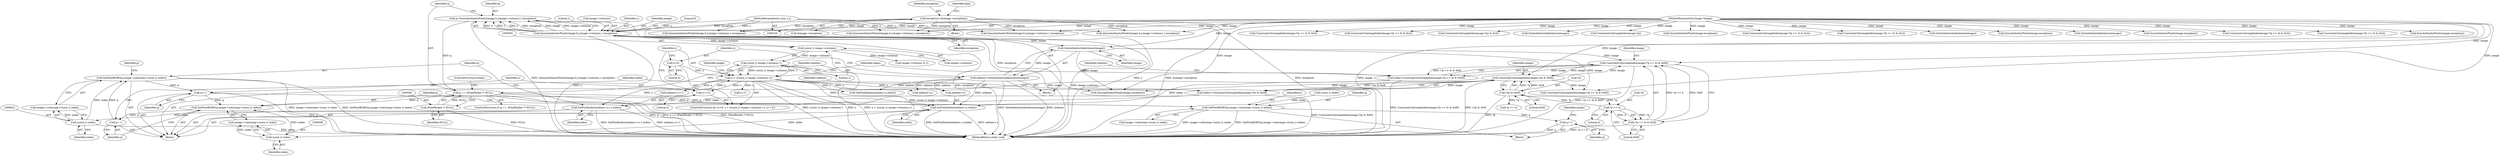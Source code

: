 digraph "0_ImageMagick_b6ae2f9e0ab13343c0281732d479757a8e8979c7@pointer" {
"1000615" [label="(Call,SetPixelRGBO(q,image->colormap+(ssize_t) index))"];
"1000598" [label="(Call,q++)"];
"1000589" [label="(Call,SetPixelRGBO(q,image->colormap+(ssize_t) index))"];
"1000547" [label="(Call,q == (PixelPacket *) NULL)"];
"1000535" [label="(Call,q=QueueAuthenticPixels(image,0,y,image->columns,1,exception))"];
"1000537" [label="(Call,QueueAuthenticPixels(image,0,y,image->columns,1,exception))"];
"1000108" [label="(MethodParameterIn,Image *image)"];
"1000107" [label="(MethodParameterIn,ssize_t y)"];
"1000117" [label="(Call,exception=(&image->exception))"];
"1000549" [label="(Call,(PixelPacket *) NULL)"];
"1000626" [label="(Call,q++)"];
"1000615" [label="(Call,SetPixelRGBO(q,image->colormap+(ssize_t) index))"];
"1000621" [label="(Call,(ssize_t) index)"];
"1000608" [label="(Call,SetPixelIndex(indexes+x+1,index))"];
"1000561" [label="(Call,x < ((ssize_t) image->columns-1))"];
"1000570" [label="(Call,x+=2)"];
"1000558" [label="(Call,x=0)"];
"1000563" [label="(Call,(ssize_t) image->columns-1)"];
"1000564" [label="(Call,(ssize_t) image->columns)"];
"1000600" [label="(Call,index=ConstrainColormapIndex(image,(*p) & 0x0f))"];
"1000602" [label="(Call,ConstrainColormapIndex(image,(*p) & 0x0f))"];
"1000576" [label="(Call,ConstrainColormapIndex(image,(*p >> 4) & 0x0f))"];
"1000555" [label="(Call,GetAuthenticIndexQueue(image))"];
"1000578" [label="(Call,(*p >> 4) & 0x0f)"];
"1000579" [label="(Call,*p >> 4)"];
"1000604" [label="(Call,(*p) & 0x0f)"];
"1000595" [label="(Call,(ssize_t) index)"];
"1000584" [label="(Call,SetPixelIndex(indexes+x,index))"];
"1000553" [label="(Call,indexes=GetAuthenticIndexQueue(image))"];
"1000574" [label="(Call,index=ConstrainColormapIndex(image,(*p >> 4) & 0x0f))"];
"1000652" [label="(Call,SetPixelRGBO(q,image->colormap+(ssize_t) index))"];
"1000663" [label="(Call,q++)"];
"1000576" [label="(Call,ConstrainColormapIndex(image,(*p >> 4) & 0x0f))"];
"1000124" [label="(Identifier,bpp)"];
"1000275" [label="(Call,QueueAuthenticPixels(image,0,y,image->columns,1,exception))"];
"1000668" [label="(Identifier,image)"];
"1000573" [label="(Block,)"];
"1000544" [label="(Literal,1)"];
"1000600" [label="(Call,index=ConstrainColormapIndex(image,(*p) & 0x0f))"];
"1000597" [label="(Identifier,index)"];
"1000118" [label="(Identifier,exception)"];
"1000536" [label="(Identifier,q)"];
"1000623" [label="(Identifier,index)"];
"1000663" [label="(Call,q++)"];
"1000642" [label="(Call,*p >> 4)"];
"1000552" [label="(ControlStructure,break;)"];
"1000630" [label="(Call,image->columns % 2)"];
"1000604" [label="(Call,(*p) & 0x0f)"];
"1000547" [label="(Call,q == (PixelPacket *) NULL)"];
"1000609" [label="(Call,indexes+x+1)"];
"1000615" [label="(Call,SetPixelRGBO(q,image->colormap+(ssize_t) index))"];
"1000548" [label="(Identifier,q)"];
"1000553" [label="(Call,indexes=GetAuthenticIndexQueue(image))"];
"1000664" [label="(Identifier,q)"];
"1000662" [label="(Identifier,p)"];
"1000570" [label="(Call,x+=2)"];
"1000560" [label="(Literal,0)"];
"1000564" [label="(Call,(ssize_t) image->columns)"];
"1000541" [label="(Call,image->columns)"];
"1000366" [label="(Call,ConstrainColormapIndex(image,(*p >> 2) & 0x3))"];
"1000632" [label="(Identifier,image)"];
"1000625" [label="(Identifier,p)"];
"1000119" [label="(Call,&image->exception)"];
"1000429" [label="(Call,ConstrainColormapIndex(image,(*p >> 6) & 0x3))"];
"1000677" [label="(Call,QueueAuthenticPixels(image,0,y,image->columns,1,exception))"];
"1000537" [label="(Call,QueueAuthenticPixels(image,0,y,image->columns,1,exception))"];
"1000595" [label="(Call,(ssize_t) index)"];
"1000554" [label="(Identifier,indexes)"];
"1000392" [label="(Call,ConstrainColormapIndex(image,(*p) & 0x3))"];
"1000588" [label="(Identifier,index)"];
"1000571" [label="(Identifier,x)"];
"1000117" [label="(Call,exception=(&image->exception))"];
"1000577" [label="(Identifier,image)"];
"1000555" [label="(Call,GetAuthenticIndexQueue(image))"];
"1000107" [label="(MethodParameterIn,ssize_t y)"];
"1000579" [label="(Call,*p >> 4)"];
"1000148" [label="(Call,GetAuthenticIndexQueue(image))"];
"1000713" [label="(Call,ConstrainColormapIndex(image,*p))"];
"1000561" [label="(Call,x < ((ssize_t) image->columns-1))"];
"1000549" [label="(Call,(PixelPacket *) NULL)"];
"1000586" [label="(Identifier,indexes)"];
"1000582" [label="(Literal,4)"];
"1000540" [label="(Identifier,y)"];
"1000737" [label="(Call,SyncAuthenticPixels(image,exception))"];
"1000803" [label="(MethodReturn,static void)"];
"1000636" [label="(Block,)"];
"1000535" [label="(Call,q=QueueAuthenticPixels(image,0,y,image->columns,1,exception))"];
"1000499" [label="(Call,ConstrainColormapIndex(image,(*p >> 2) & 0x3))"];
"1000585" [label="(Call,indexes+x)"];
"1000626" [label="(Call,q++)"];
"1000627" [label="(Identifier,q)"];
"1000558" [label="(Call,x=0)"];
"1000314" [label="(Call,ConstrainColormapIndex(image,(*p >> 6) & 0x3))"];
"1000583" [label="(Literal,0x0f)"];
"1000569" [label="(Literal,1)"];
"1000557" [label="(ControlStructure,for (x=0; x < ((ssize_t) image->columns-1); x+=2))"];
"1000534" [label="(Block,)"];
"1000695" [label="(Call,GetAuthenticIndexQueue(image))"];
"1000746" [label="(Call,QueueAuthenticPixels(image,0,y,image->columns,1,exception))"];
"1000647" [label="(Call,SetPixelIndex(indexes+x,index))"];
"1000110" [label="(Block,)"];
"1000266" [label="(Call,SyncAuthenticPixels(image,exception))"];
"1000108" [label="(MethodParameterIn,Image *image)"];
"1000658" [label="(Call,(ssize_t) index)"];
"1000614" [label="(Identifier,index)"];
"1000546" [label="(ControlStructure,if (q == (PixelPacket *) NULL))"];
"1000639" [label="(Call,ConstrainColormapIndex(image,(*p >> 4) & 0x0f))"];
"1000654" [label="(Call,image->colormap+(ssize_t) index)"];
"1000667" [label="(Call,SyncAuthenticPixels(image,exception))"];
"1000607" [label="(Literal,0x0f)"];
"1000538" [label="(Identifier,image)"];
"1000539" [label="(Literal,0)"];
"1000293" [label="(Call,GetAuthenticIndexQueue(image))"];
"1000545" [label="(Identifier,exception)"];
"1000617" [label="(Call,image->colormap+(ssize_t) index)"];
"1000574" [label="(Call,index=ConstrainColormapIndex(image,(*p >> 4) & 0x0f))"];
"1000572" [label="(Literal,2)"];
"1000563" [label="(Call,(ssize_t) image->columns-1)"];
"1000602" [label="(Call,ConstrainColormapIndex(image,(*p) & 0x0f))"];
"1000562" [label="(Identifier,x)"];
"1000590" [label="(Identifier,q)"];
"1000591" [label="(Call,image->colormap+(ssize_t) index)"];
"1000798" [label="(Call,SyncAuthenticPixels(image,exception))"];
"1000603" [label="(Identifier,image)"];
"1000605" [label="(Call,*p)"];
"1000464" [label="(Call,ConstrainColormapIndex(image,(*p >> 4) & 0x3))"];
"1000580" [label="(Call,*p)"];
"1000610" [label="(Identifier,indexes)"];
"1000653" [label="(Identifier,q)"];
"1000598" [label="(Call,q++)"];
"1000599" [label="(Identifier,q)"];
"1000575" [label="(Identifier,index)"];
"1000589" [label="(Call,SetPixelRGBO(q,image->colormap+(ssize_t) index))"];
"1000584" [label="(Call,SetPixelIndex(indexes+x,index))"];
"1000608" [label="(Call,SetPixelIndex(indexes+x+1,index))"];
"1000648" [label="(Call,indexes+x)"];
"1000578" [label="(Call,(*p >> 4) & 0x0f)"];
"1000130" [label="(Call,QueueAuthenticPixels(image,0,y,image->columns,1,exception))"];
"1000601" [label="(Identifier,index)"];
"1000559" [label="(Identifier,x)"];
"1000566" [label="(Call,image->columns)"];
"1000621" [label="(Call,(ssize_t) index)"];
"1000611" [label="(Call,x+1)"];
"1000616" [label="(Identifier,q)"];
"1000551" [label="(Identifier,NULL)"];
"1000556" [label="(Identifier,image)"];
"1000340" [label="(Call,ConstrainColormapIndex(image,(*p >> 4) & 0x3))"];
"1000652" [label="(Call,SetPixelRGBO(q,image->colormap+(ssize_t) index))"];
"1000527" [label="(Call,SyncAuthenticPixels(image,exception))"];
"1000615" -> "1000573"  [label="AST: "];
"1000615" -> "1000617"  [label="CFG: "];
"1000616" -> "1000615"  [label="AST: "];
"1000617" -> "1000615"  [label="AST: "];
"1000625" -> "1000615"  [label="CFG: "];
"1000615" -> "1000803"  [label="DDG: image->colormap+(ssize_t) index"];
"1000615" -> "1000803"  [label="DDG: SetPixelRGBO(q,image->colormap+(ssize_t) index)"];
"1000598" -> "1000615"  [label="DDG: q"];
"1000621" -> "1000615"  [label="DDG: index"];
"1000615" -> "1000626"  [label="DDG: q"];
"1000598" -> "1000573"  [label="AST: "];
"1000598" -> "1000599"  [label="CFG: "];
"1000599" -> "1000598"  [label="AST: "];
"1000601" -> "1000598"  [label="CFG: "];
"1000589" -> "1000598"  [label="DDG: q"];
"1000589" -> "1000573"  [label="AST: "];
"1000589" -> "1000591"  [label="CFG: "];
"1000590" -> "1000589"  [label="AST: "];
"1000591" -> "1000589"  [label="AST: "];
"1000599" -> "1000589"  [label="CFG: "];
"1000547" -> "1000589"  [label="DDG: q"];
"1000626" -> "1000589"  [label="DDG: q"];
"1000595" -> "1000589"  [label="DDG: index"];
"1000547" -> "1000546"  [label="AST: "];
"1000547" -> "1000549"  [label="CFG: "];
"1000548" -> "1000547"  [label="AST: "];
"1000549" -> "1000547"  [label="AST: "];
"1000552" -> "1000547"  [label="CFG: "];
"1000554" -> "1000547"  [label="CFG: "];
"1000547" -> "1000803"  [label="DDG: q"];
"1000547" -> "1000803"  [label="DDG: q == (PixelPacket *) NULL"];
"1000547" -> "1000803"  [label="DDG: (PixelPacket *) NULL"];
"1000535" -> "1000547"  [label="DDG: q"];
"1000549" -> "1000547"  [label="DDG: NULL"];
"1000547" -> "1000652"  [label="DDG: q"];
"1000535" -> "1000534"  [label="AST: "];
"1000535" -> "1000537"  [label="CFG: "];
"1000536" -> "1000535"  [label="AST: "];
"1000537" -> "1000535"  [label="AST: "];
"1000548" -> "1000535"  [label="CFG: "];
"1000535" -> "1000803"  [label="DDG: QueueAuthenticPixels(image,0,y,image->columns,1,exception)"];
"1000537" -> "1000535"  [label="DDG: 0"];
"1000537" -> "1000535"  [label="DDG: 1"];
"1000537" -> "1000535"  [label="DDG: y"];
"1000537" -> "1000535"  [label="DDG: exception"];
"1000537" -> "1000535"  [label="DDG: image"];
"1000537" -> "1000535"  [label="DDG: image->columns"];
"1000537" -> "1000545"  [label="CFG: "];
"1000538" -> "1000537"  [label="AST: "];
"1000539" -> "1000537"  [label="AST: "];
"1000540" -> "1000537"  [label="AST: "];
"1000541" -> "1000537"  [label="AST: "];
"1000544" -> "1000537"  [label="AST: "];
"1000545" -> "1000537"  [label="AST: "];
"1000537" -> "1000803"  [label="DDG: y"];
"1000537" -> "1000803"  [label="DDG: exception"];
"1000537" -> "1000803"  [label="DDG: image"];
"1000537" -> "1000803"  [label="DDG: image->columns"];
"1000108" -> "1000537"  [label="DDG: image"];
"1000107" -> "1000537"  [label="DDG: y"];
"1000117" -> "1000537"  [label="DDG: exception"];
"1000537" -> "1000555"  [label="DDG: image"];
"1000537" -> "1000564"  [label="DDG: image->columns"];
"1000537" -> "1000667"  [label="DDG: exception"];
"1000108" -> "1000105"  [label="AST: "];
"1000108" -> "1000803"  [label="DDG: image"];
"1000108" -> "1000130"  [label="DDG: image"];
"1000108" -> "1000148"  [label="DDG: image"];
"1000108" -> "1000266"  [label="DDG: image"];
"1000108" -> "1000275"  [label="DDG: image"];
"1000108" -> "1000293"  [label="DDG: image"];
"1000108" -> "1000314"  [label="DDG: image"];
"1000108" -> "1000340"  [label="DDG: image"];
"1000108" -> "1000366"  [label="DDG: image"];
"1000108" -> "1000392"  [label="DDG: image"];
"1000108" -> "1000429"  [label="DDG: image"];
"1000108" -> "1000464"  [label="DDG: image"];
"1000108" -> "1000499"  [label="DDG: image"];
"1000108" -> "1000527"  [label="DDG: image"];
"1000108" -> "1000555"  [label="DDG: image"];
"1000108" -> "1000576"  [label="DDG: image"];
"1000108" -> "1000602"  [label="DDG: image"];
"1000108" -> "1000639"  [label="DDG: image"];
"1000108" -> "1000667"  [label="DDG: image"];
"1000108" -> "1000677"  [label="DDG: image"];
"1000108" -> "1000695"  [label="DDG: image"];
"1000108" -> "1000713"  [label="DDG: image"];
"1000108" -> "1000737"  [label="DDG: image"];
"1000108" -> "1000746"  [label="DDG: image"];
"1000108" -> "1000798"  [label="DDG: image"];
"1000107" -> "1000105"  [label="AST: "];
"1000107" -> "1000803"  [label="DDG: y"];
"1000107" -> "1000130"  [label="DDG: y"];
"1000107" -> "1000275"  [label="DDG: y"];
"1000107" -> "1000677"  [label="DDG: y"];
"1000107" -> "1000746"  [label="DDG: y"];
"1000117" -> "1000110"  [label="AST: "];
"1000117" -> "1000119"  [label="CFG: "];
"1000118" -> "1000117"  [label="AST: "];
"1000119" -> "1000117"  [label="AST: "];
"1000124" -> "1000117"  [label="CFG: "];
"1000117" -> "1000803"  [label="DDG: exception"];
"1000117" -> "1000803"  [label="DDG: &image->exception"];
"1000117" -> "1000130"  [label="DDG: exception"];
"1000117" -> "1000275"  [label="DDG: exception"];
"1000117" -> "1000677"  [label="DDG: exception"];
"1000117" -> "1000746"  [label="DDG: exception"];
"1000549" -> "1000551"  [label="CFG: "];
"1000550" -> "1000549"  [label="AST: "];
"1000551" -> "1000549"  [label="AST: "];
"1000549" -> "1000803"  [label="DDG: NULL"];
"1000626" -> "1000573"  [label="AST: "];
"1000626" -> "1000627"  [label="CFG: "];
"1000627" -> "1000626"  [label="AST: "];
"1000571" -> "1000626"  [label="CFG: "];
"1000626" -> "1000803"  [label="DDG: q"];
"1000626" -> "1000652"  [label="DDG: q"];
"1000621" -> "1000617"  [label="AST: "];
"1000621" -> "1000623"  [label="CFG: "];
"1000622" -> "1000621"  [label="AST: "];
"1000623" -> "1000621"  [label="AST: "];
"1000617" -> "1000621"  [label="CFG: "];
"1000621" -> "1000803"  [label="DDG: index"];
"1000621" -> "1000617"  [label="DDG: index"];
"1000608" -> "1000621"  [label="DDG: index"];
"1000608" -> "1000573"  [label="AST: "];
"1000608" -> "1000614"  [label="CFG: "];
"1000609" -> "1000608"  [label="AST: "];
"1000614" -> "1000608"  [label="AST: "];
"1000616" -> "1000608"  [label="CFG: "];
"1000608" -> "1000803"  [label="DDG: SetPixelIndex(indexes+x+1,index)"];
"1000608" -> "1000803"  [label="DDG: indexes+x+1"];
"1000561" -> "1000608"  [label="DDG: x"];
"1000600" -> "1000608"  [label="DDG: index"];
"1000561" -> "1000557"  [label="AST: "];
"1000561" -> "1000563"  [label="CFG: "];
"1000562" -> "1000561"  [label="AST: "];
"1000563" -> "1000561"  [label="AST: "];
"1000575" -> "1000561"  [label="CFG: "];
"1000632" -> "1000561"  [label="CFG: "];
"1000561" -> "1000803"  [label="DDG: (ssize_t) image->columns-1"];
"1000561" -> "1000803"  [label="DDG: x"];
"1000561" -> "1000803"  [label="DDG: x < ((ssize_t) image->columns-1)"];
"1000570" -> "1000561"  [label="DDG: x"];
"1000558" -> "1000561"  [label="DDG: x"];
"1000563" -> "1000561"  [label="DDG: (ssize_t) image->columns"];
"1000563" -> "1000561"  [label="DDG: 1"];
"1000561" -> "1000570"  [label="DDG: x"];
"1000561" -> "1000584"  [label="DDG: x"];
"1000561" -> "1000585"  [label="DDG: x"];
"1000561" -> "1000609"  [label="DDG: x"];
"1000561" -> "1000611"  [label="DDG: x"];
"1000561" -> "1000647"  [label="DDG: x"];
"1000561" -> "1000648"  [label="DDG: x"];
"1000570" -> "1000557"  [label="AST: "];
"1000570" -> "1000572"  [label="CFG: "];
"1000571" -> "1000570"  [label="AST: "];
"1000572" -> "1000570"  [label="AST: "];
"1000562" -> "1000570"  [label="CFG: "];
"1000558" -> "1000557"  [label="AST: "];
"1000558" -> "1000560"  [label="CFG: "];
"1000559" -> "1000558"  [label="AST: "];
"1000560" -> "1000558"  [label="AST: "];
"1000562" -> "1000558"  [label="CFG: "];
"1000563" -> "1000569"  [label="CFG: "];
"1000564" -> "1000563"  [label="AST: "];
"1000569" -> "1000563"  [label="AST: "];
"1000563" -> "1000803"  [label="DDG: (ssize_t) image->columns"];
"1000564" -> "1000563"  [label="DDG: image->columns"];
"1000564" -> "1000566"  [label="CFG: "];
"1000565" -> "1000564"  [label="AST: "];
"1000566" -> "1000564"  [label="AST: "];
"1000569" -> "1000564"  [label="CFG: "];
"1000564" -> "1000630"  [label="DDG: image->columns"];
"1000600" -> "1000573"  [label="AST: "];
"1000600" -> "1000602"  [label="CFG: "];
"1000601" -> "1000600"  [label="AST: "];
"1000602" -> "1000600"  [label="AST: "];
"1000610" -> "1000600"  [label="CFG: "];
"1000600" -> "1000803"  [label="DDG: ConstrainColormapIndex(image,(*p) & 0x0f)"];
"1000602" -> "1000600"  [label="DDG: image"];
"1000602" -> "1000600"  [label="DDG: (*p) & 0x0f"];
"1000602" -> "1000604"  [label="CFG: "];
"1000603" -> "1000602"  [label="AST: "];
"1000604" -> "1000602"  [label="AST: "];
"1000602" -> "1000803"  [label="DDG: (*p) & 0x0f"];
"1000602" -> "1000576"  [label="DDG: image"];
"1000576" -> "1000602"  [label="DDG: image"];
"1000604" -> "1000602"  [label="DDG: *p"];
"1000604" -> "1000602"  [label="DDG: 0x0f"];
"1000602" -> "1000639"  [label="DDG: image"];
"1000602" -> "1000667"  [label="DDG: image"];
"1000576" -> "1000574"  [label="AST: "];
"1000576" -> "1000578"  [label="CFG: "];
"1000577" -> "1000576"  [label="AST: "];
"1000578" -> "1000576"  [label="AST: "];
"1000574" -> "1000576"  [label="CFG: "];
"1000576" -> "1000803"  [label="DDG: (*p >> 4) & 0x0f"];
"1000576" -> "1000574"  [label="DDG: image"];
"1000576" -> "1000574"  [label="DDG: (*p >> 4) & 0x0f"];
"1000555" -> "1000576"  [label="DDG: image"];
"1000578" -> "1000576"  [label="DDG: *p >> 4"];
"1000578" -> "1000576"  [label="DDG: 0x0f"];
"1000555" -> "1000553"  [label="AST: "];
"1000555" -> "1000556"  [label="CFG: "];
"1000556" -> "1000555"  [label="AST: "];
"1000553" -> "1000555"  [label="CFG: "];
"1000555" -> "1000553"  [label="DDG: image"];
"1000555" -> "1000639"  [label="DDG: image"];
"1000555" -> "1000667"  [label="DDG: image"];
"1000578" -> "1000583"  [label="CFG: "];
"1000579" -> "1000578"  [label="AST: "];
"1000583" -> "1000578"  [label="AST: "];
"1000578" -> "1000803"  [label="DDG: *p >> 4"];
"1000579" -> "1000578"  [label="DDG: *p"];
"1000579" -> "1000578"  [label="DDG: 4"];
"1000579" -> "1000582"  [label="CFG: "];
"1000580" -> "1000579"  [label="AST: "];
"1000582" -> "1000579"  [label="AST: "];
"1000583" -> "1000579"  [label="CFG: "];
"1000604" -> "1000579"  [label="DDG: *p"];
"1000579" -> "1000604"  [label="DDG: *p"];
"1000604" -> "1000607"  [label="CFG: "];
"1000605" -> "1000604"  [label="AST: "];
"1000607" -> "1000604"  [label="AST: "];
"1000604" -> "1000803"  [label="DDG: *p"];
"1000604" -> "1000642"  [label="DDG: *p"];
"1000595" -> "1000591"  [label="AST: "];
"1000595" -> "1000597"  [label="CFG: "];
"1000596" -> "1000595"  [label="AST: "];
"1000597" -> "1000595"  [label="AST: "];
"1000591" -> "1000595"  [label="CFG: "];
"1000595" -> "1000591"  [label="DDG: index"];
"1000584" -> "1000595"  [label="DDG: index"];
"1000584" -> "1000573"  [label="AST: "];
"1000584" -> "1000588"  [label="CFG: "];
"1000585" -> "1000584"  [label="AST: "];
"1000588" -> "1000584"  [label="AST: "];
"1000590" -> "1000584"  [label="CFG: "];
"1000584" -> "1000803"  [label="DDG: SetPixelIndex(indexes+x,index)"];
"1000584" -> "1000803"  [label="DDG: indexes+x"];
"1000553" -> "1000584"  [label="DDG: indexes"];
"1000574" -> "1000584"  [label="DDG: index"];
"1000553" -> "1000534"  [label="AST: "];
"1000554" -> "1000553"  [label="AST: "];
"1000559" -> "1000553"  [label="CFG: "];
"1000553" -> "1000803"  [label="DDG: indexes"];
"1000553" -> "1000803"  [label="DDG: GetAuthenticIndexQueue(image)"];
"1000553" -> "1000585"  [label="DDG: indexes"];
"1000553" -> "1000647"  [label="DDG: indexes"];
"1000553" -> "1000648"  [label="DDG: indexes"];
"1000574" -> "1000573"  [label="AST: "];
"1000575" -> "1000574"  [label="AST: "];
"1000586" -> "1000574"  [label="CFG: "];
"1000574" -> "1000803"  [label="DDG: ConstrainColormapIndex(image,(*p >> 4) & 0x0f)"];
"1000652" -> "1000636"  [label="AST: "];
"1000652" -> "1000654"  [label="CFG: "];
"1000653" -> "1000652"  [label="AST: "];
"1000654" -> "1000652"  [label="AST: "];
"1000662" -> "1000652"  [label="CFG: "];
"1000652" -> "1000803"  [label="DDG: SetPixelRGBO(q,image->colormap+(ssize_t) index)"];
"1000652" -> "1000803"  [label="DDG: image->colormap+(ssize_t) index"];
"1000658" -> "1000652"  [label="DDG: index"];
"1000652" -> "1000663"  [label="DDG: q"];
"1000663" -> "1000636"  [label="AST: "];
"1000663" -> "1000664"  [label="CFG: "];
"1000664" -> "1000663"  [label="AST: "];
"1000668" -> "1000663"  [label="CFG: "];
"1000663" -> "1000803"  [label="DDG: q"];
}
